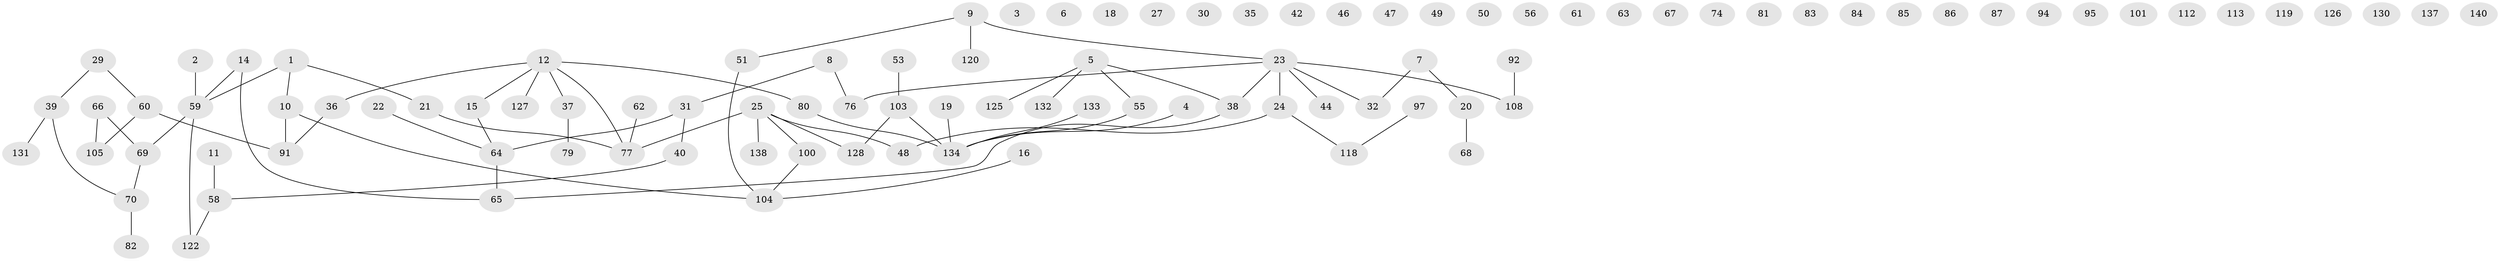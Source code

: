 // Generated by graph-tools (version 1.1) at 2025/23/03/03/25 07:23:28]
// undirected, 99 vertices, 77 edges
graph export_dot {
graph [start="1"]
  node [color=gray90,style=filled];
  1 [super="+33"];
  2;
  3 [super="+17"];
  4 [super="+13"];
  5;
  6;
  7 [super="+45"];
  8 [super="+107"];
  9 [super="+52"];
  10 [super="+34"];
  11;
  12 [super="+72"];
  14 [super="+26"];
  15 [super="+123"];
  16 [super="+41"];
  18 [super="+43"];
  19;
  20 [super="+110"];
  21 [super="+111"];
  22;
  23 [super="+89"];
  24 [super="+28"];
  25 [super="+121"];
  27 [super="+102"];
  29 [super="+90"];
  30;
  31;
  32;
  35;
  36;
  37 [super="+98"];
  38 [super="+115"];
  39 [super="+57"];
  40 [super="+54"];
  42 [super="+73"];
  44;
  46;
  47;
  48;
  49;
  50;
  51 [super="+71"];
  53;
  55;
  56;
  58 [super="+96"];
  59 [super="+116"];
  60 [super="+93"];
  61;
  62;
  63;
  64 [super="+88"];
  65 [super="+78"];
  66 [super="+75"];
  67;
  68 [super="+99"];
  69;
  70 [super="+109"];
  74;
  76 [super="+114"];
  77;
  79;
  80;
  81;
  82;
  83;
  84;
  85;
  86;
  87;
  91 [super="+106"];
  92;
  94;
  95;
  97;
  100;
  101 [super="+124"];
  103 [super="+136"];
  104 [super="+117"];
  105;
  108;
  112;
  113;
  118;
  119;
  120;
  122 [super="+129"];
  125;
  126;
  127;
  128;
  130;
  131;
  132;
  133;
  134 [super="+135"];
  137;
  138 [super="+139"];
  140;
  1 -- 10;
  1 -- 59;
  1 -- 21 [weight=2];
  2 -- 59;
  4 -- 134;
  5 -- 38;
  5 -- 55;
  5 -- 125;
  5 -- 132;
  7 -- 32;
  7 -- 20;
  8 -- 31;
  8 -- 76;
  9 -- 23;
  9 -- 120;
  9 -- 51;
  10 -- 91 [weight=2];
  10 -- 104;
  11 -- 58;
  12 -- 36;
  12 -- 37;
  12 -- 127;
  12 -- 80;
  12 -- 77;
  12 -- 15;
  14 -- 65;
  14 -- 59;
  15 -- 64;
  16 -- 104;
  19 -- 134;
  20 -- 68;
  21 -- 77;
  22 -- 64;
  23 -- 32;
  23 -- 108;
  23 -- 24;
  23 -- 44;
  23 -- 76;
  23 -- 38;
  24 -- 118;
  24 -- 48;
  25 -- 48;
  25 -- 77;
  25 -- 128;
  25 -- 138;
  25 -- 100;
  29 -- 39;
  29 -- 60;
  31 -- 64 [weight=2];
  31 -- 40;
  36 -- 91;
  37 -- 79;
  38 -- 65;
  39 -- 131;
  39 -- 70;
  40 -- 58;
  51 -- 104;
  53 -- 103;
  55 -- 134;
  58 -- 122;
  59 -- 69;
  59 -- 122;
  60 -- 105;
  60 -- 91;
  62 -- 77;
  64 -- 65;
  66 -- 105;
  66 -- 69;
  69 -- 70;
  70 -- 82;
  80 -- 134;
  92 -- 108;
  97 -- 118;
  100 -- 104;
  103 -- 134;
  103 -- 128;
  133 -- 134;
}
